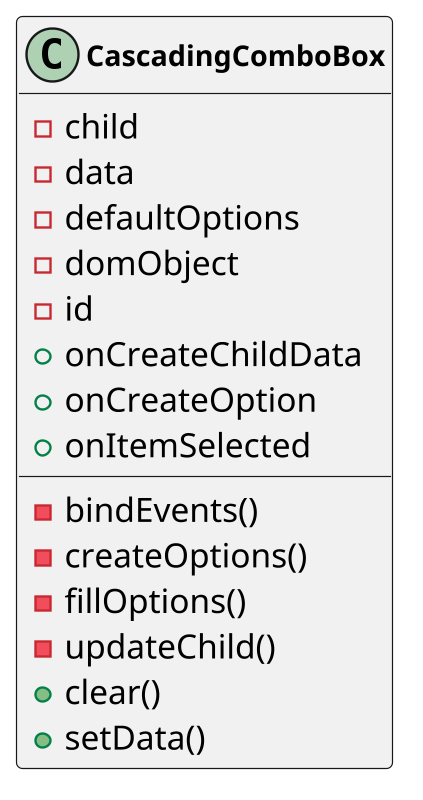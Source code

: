 @startuml

skinparam defaultFontName "Fira Code"
skinparam class {
    FontStyle bold
    FontSize 12
}

scale 800*800

class CascadingComboBox{
    -child
    -data
    -defaultOptions
    -domObject
    -id
    +onCreateChildData
    +onCreateOption
    +onItemSelected
    -bindEvents()
    -createOptions()
    -fillOptions()
    -updateChild()
    +clear()
    +setData()
}

@enduml